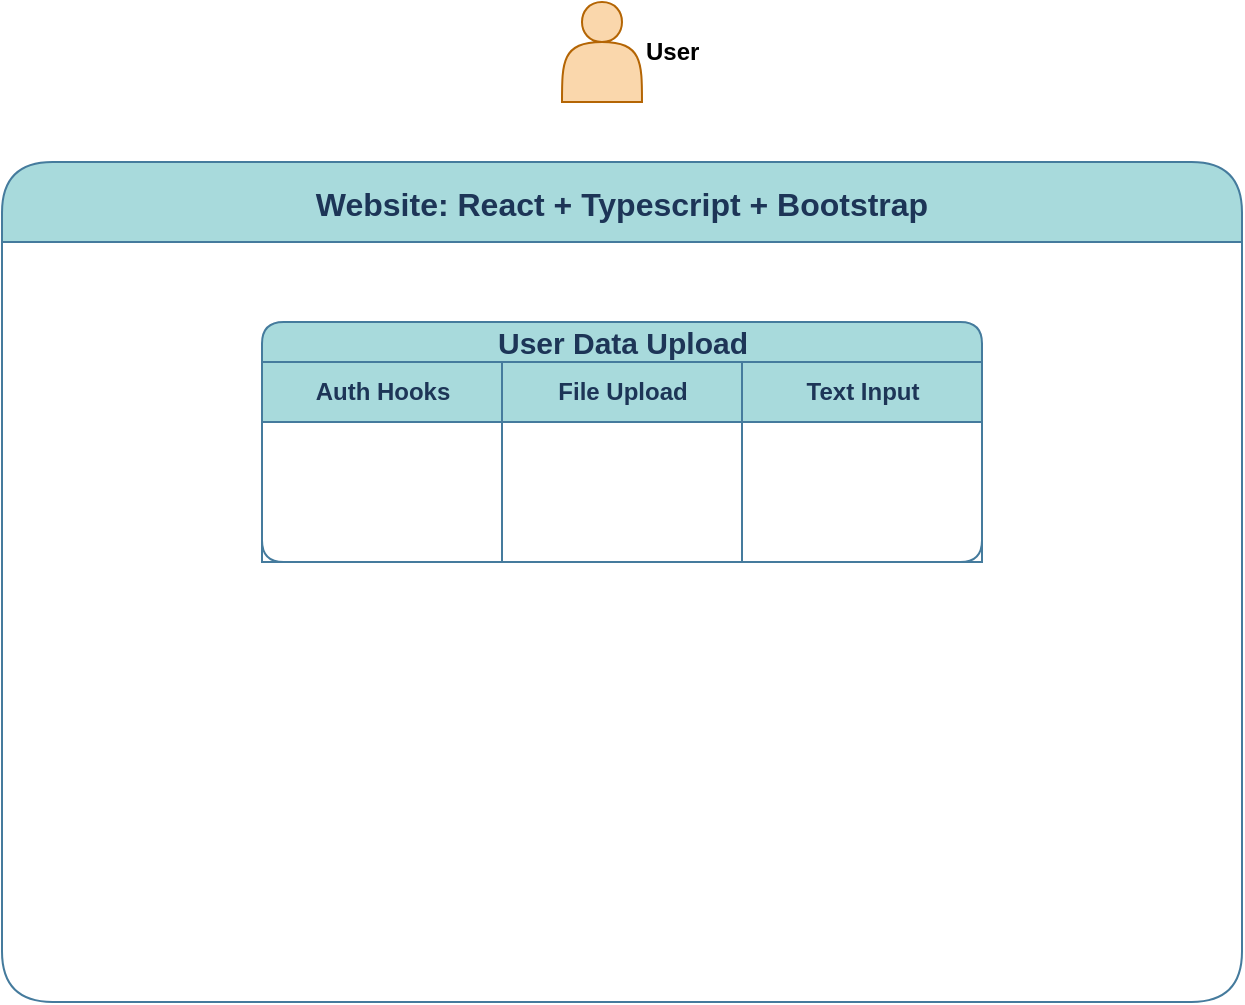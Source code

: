 <mxfile version="24.8.3">
  <diagram name="Page-1" id="O17p4X7ZtH5cqx7zV_kt">
    <mxGraphModel dx="1265" dy="827" grid="1" gridSize="10" guides="1" tooltips="1" connect="1" arrows="1" fold="1" page="1" pageScale="1" pageWidth="850" pageHeight="1100" math="0" shadow="0">
      <root>
        <mxCell id="0" />
        <mxCell id="1" parent="0" />
        <mxCell id="B65qapTEm0cfYaVjw4SA-1" value="Website: React + Typescript + Bootstrap" style="swimlane;labelBackgroundColor=none;fillColor=#A8DADC;strokeColor=#457B9D;fontColor=#1D3557;rounded=1;arcSize=21;fontSize=16;startSize=40;" vertex="1" parent="1">
          <mxGeometry x="160" y="190" width="620" height="420" as="geometry" />
        </mxCell>
        <mxCell id="B65qapTEm0cfYaVjw4SA-2" value="&lt;font style=&quot;font-size: 15px;&quot;&gt;User Data Upload&lt;/font&gt;" style="swimlane;childLayout=stackLayout;resizeParent=1;resizeParentMax=0;startSize=20;html=1;strokeColor=#457B9D;fontColor=#1D3557;fillColor=#A8DADC;rounded=1;arcSize=18;" vertex="1" parent="B65qapTEm0cfYaVjw4SA-1">
          <mxGeometry x="130" y="80" width="360" height="120" as="geometry" />
        </mxCell>
        <mxCell id="B65qapTEm0cfYaVjw4SA-3" value="Auth Hooks" style="swimlane;startSize=30;html=1;strokeColor=#457B9D;fontColor=#1D3557;fillColor=#A8DADC;" vertex="1" parent="B65qapTEm0cfYaVjw4SA-2">
          <mxGeometry y="20" width="120" height="100" as="geometry" />
        </mxCell>
        <mxCell id="B65qapTEm0cfYaVjw4SA-4" value="File Upload" style="swimlane;startSize=30;html=1;strokeColor=#457B9D;fontColor=#1D3557;fillColor=#A8DADC;" vertex="1" parent="B65qapTEm0cfYaVjw4SA-2">
          <mxGeometry x="120" y="20" width="120" height="100" as="geometry">
            <mxRectangle x="120" y="20" width="40" height="120" as="alternateBounds" />
          </mxGeometry>
        </mxCell>
        <mxCell id="B65qapTEm0cfYaVjw4SA-5" value="Text Input" style="swimlane;startSize=30;html=1;strokeColor=#457B9D;fontColor=#1D3557;fillColor=#A8DADC;" vertex="1" parent="B65qapTEm0cfYaVjw4SA-2">
          <mxGeometry x="240" y="20" width="120" height="100" as="geometry" />
        </mxCell>
        <mxCell id="B65qapTEm0cfYaVjw4SA-7" value="User" style="shape=actor;whiteSpace=wrap;html=1;strokeColor=#b46504;fillColor=#fad7ac;labelPosition=right;verticalLabelPosition=middle;align=left;verticalAlign=middle;fontStyle=1;fontColor=#000000;" vertex="1" parent="1">
          <mxGeometry x="440" y="110" width="40" height="50" as="geometry" />
        </mxCell>
      </root>
    </mxGraphModel>
  </diagram>
</mxfile>
